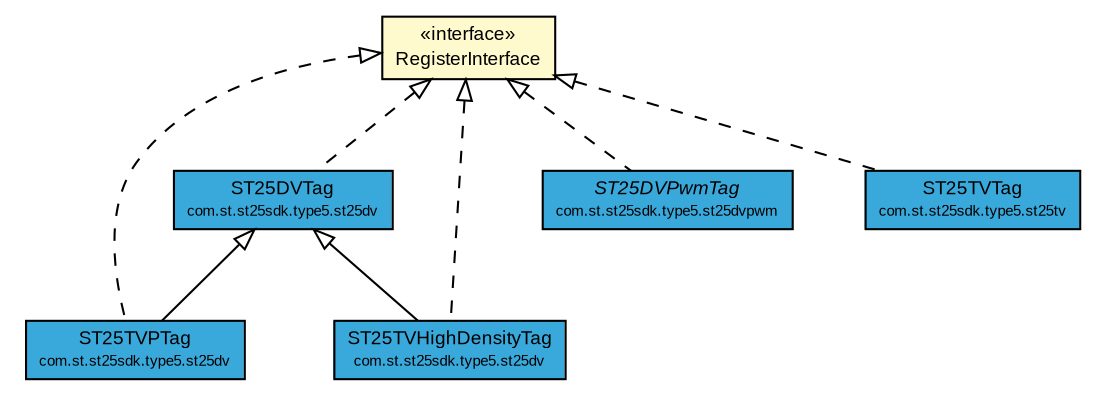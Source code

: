 #!/usr/local/bin/dot
#
# Class diagram 
# Generated by UMLGraph version R5_7_2-3-gee82a7 (http://www.umlgraph.org/)
#

digraph G {
	edge [fontname="arial",fontsize=10,labelfontname="arial",labelfontsize=10];
	node [fontname="arial",fontsize=10,shape=plaintext];
	nodesep=0.25;
	ranksep=0.5;
	// com.st.st25sdk.RegisterInterface
	c24649 [label=<<table title="com.st.st25sdk.RegisterInterface" border="0" cellborder="1" cellspacing="0" cellpadding="2" port="p" bgcolor="lemonChiffon" href="./RegisterInterface.html">
		<tr><td><table border="0" cellspacing="0" cellpadding="1">
<tr><td align="center" balign="center"> &#171;interface&#187; </td></tr>
<tr><td align="center" balign="center"> RegisterInterface </td></tr>
		</table></td></tr>
		</table>>, URL="./RegisterInterface.html", fontname="arial", fontcolor="black", fontsize=9.0];
	// com.st.st25sdk.type5.st25dv.ST25TVPTag
	c24817 [label=<<table title="com.st.st25sdk.type5.st25dv.ST25TVPTag" border="0" cellborder="1" cellspacing="0" cellpadding="2" port="p" bgcolor="#39a9dc" href="./type5/st25dv/ST25TVPTag.html">
		<tr><td><table border="0" cellspacing="0" cellpadding="1">
<tr><td align="center" balign="center"> ST25TVPTag </td></tr>
<tr><td align="center" balign="center"><font point-size="7.0"> com.st.st25sdk.type5.st25dv </font></td></tr>
		</table></td></tr>
		</table>>, URL="./type5/st25dv/ST25TVPTag.html", fontname="arial", fontcolor="black", fontsize=9.0];
	// com.st.st25sdk.type5.st25dv.ST25TVHighDensityTag
	c24819 [label=<<table title="com.st.st25sdk.type5.st25dv.ST25TVHighDensityTag" border="0" cellborder="1" cellspacing="0" cellpadding="2" port="p" bgcolor="#39a9dc" href="./type5/st25dv/ST25TVHighDensityTag.html">
		<tr><td><table border="0" cellspacing="0" cellpadding="1">
<tr><td align="center" balign="center"> ST25TVHighDensityTag </td></tr>
<tr><td align="center" balign="center"><font point-size="7.0"> com.st.st25sdk.type5.st25dv </font></td></tr>
		</table></td></tr>
		</table>>, URL="./type5/st25dv/ST25TVHighDensityTag.html", fontname="arial", fontcolor="black", fontsize=9.0];
	// com.st.st25sdk.type5.st25dv.ST25DVTag
	c24824 [label=<<table title="com.st.st25sdk.type5.st25dv.ST25DVTag" border="0" cellborder="1" cellspacing="0" cellpadding="2" port="p" bgcolor="#39a9dc" href="./type5/st25dv/ST25DVTag.html">
		<tr><td><table border="0" cellspacing="0" cellpadding="1">
<tr><td align="center" balign="center"> ST25DVTag </td></tr>
<tr><td align="center" balign="center"><font point-size="7.0"> com.st.st25sdk.type5.st25dv </font></td></tr>
		</table></td></tr>
		</table>>, URL="./type5/st25dv/ST25DVTag.html", fontname="arial", fontcolor="black", fontsize=9.0];
	// com.st.st25sdk.type5.st25dvpwm.ST25DVPwmTag
	c24850 [label=<<table title="com.st.st25sdk.type5.st25dvpwm.ST25DVPwmTag" border="0" cellborder="1" cellspacing="0" cellpadding="2" port="p" bgcolor="#39a9dc" href="./type5/st25dvpwm/ST25DVPwmTag.html">
		<tr><td><table border="0" cellspacing="0" cellpadding="1">
<tr><td align="center" balign="center"><font face="arial italic"> ST25DVPwmTag </font></td></tr>
<tr><td align="center" balign="center"><font point-size="7.0"> com.st.st25sdk.type5.st25dvpwm </font></td></tr>
		</table></td></tr>
		</table>>, URL="./type5/st25dvpwm/ST25DVPwmTag.html", fontname="arial", fontcolor="black", fontsize=9.0];
	// com.st.st25sdk.type5.st25tv.ST25TVTag
	c24858 [label=<<table title="com.st.st25sdk.type5.st25tv.ST25TVTag" border="0" cellborder="1" cellspacing="0" cellpadding="2" port="p" bgcolor="#39a9dc" href="./type5/st25tv/ST25TVTag.html">
		<tr><td><table border="0" cellspacing="0" cellpadding="1">
<tr><td align="center" balign="center"> ST25TVTag </td></tr>
<tr><td align="center" balign="center"><font point-size="7.0"> com.st.st25sdk.type5.st25tv </font></td></tr>
		</table></td></tr>
		</table>>, URL="./type5/st25tv/ST25TVTag.html", fontname="arial", fontcolor="black", fontsize=9.0];
	//com.st.st25sdk.type5.st25dv.ST25TVPTag extends com.st.st25sdk.type5.st25dv.ST25DVTag
	c24824:p -> c24817:p [dir=back,arrowtail=empty];
	//com.st.st25sdk.type5.st25dv.ST25TVPTag implements com.st.st25sdk.RegisterInterface
	c24649:p -> c24817:p [dir=back,arrowtail=empty,style=dashed];
	//com.st.st25sdk.type5.st25dv.ST25TVHighDensityTag extends com.st.st25sdk.type5.st25dv.ST25DVTag
	c24824:p -> c24819:p [dir=back,arrowtail=empty];
	//com.st.st25sdk.type5.st25dv.ST25TVHighDensityTag implements com.st.st25sdk.RegisterInterface
	c24649:p -> c24819:p [dir=back,arrowtail=empty,style=dashed];
	//com.st.st25sdk.type5.st25dv.ST25DVTag implements com.st.st25sdk.RegisterInterface
	c24649:p -> c24824:p [dir=back,arrowtail=empty,style=dashed];
	//com.st.st25sdk.type5.st25dvpwm.ST25DVPwmTag implements com.st.st25sdk.RegisterInterface
	c24649:p -> c24850:p [dir=back,arrowtail=empty,style=dashed];
	//com.st.st25sdk.type5.st25tv.ST25TVTag implements com.st.st25sdk.RegisterInterface
	c24649:p -> c24858:p [dir=back,arrowtail=empty,style=dashed];
}

